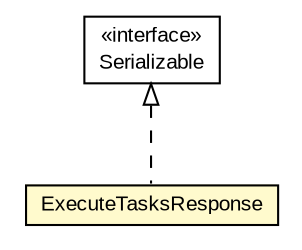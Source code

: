 #!/usr/local/bin/dot
#
# Class diagram 
# Generated by UMLGraph version R5_6-24-gf6e263 (http://www.umlgraph.org/)
#

digraph G {
	edge [fontname="arial",fontsize=10,labelfontname="arial",labelfontsize=10];
	node [fontname="arial",fontsize=10,shape=plaintext];
	nodesep=0.25;
	ranksep=0.5;
	// org.miloss.fgsms.services.interfaces.agentcallbackservice.ExecuteTasksResponse
	c96443 [label=<<table title="org.miloss.fgsms.services.interfaces.agentcallbackservice.ExecuteTasksResponse" border="0" cellborder="1" cellspacing="0" cellpadding="2" port="p" bgcolor="lemonChiffon" href="./ExecuteTasksResponse.html">
		<tr><td><table border="0" cellspacing="0" cellpadding="1">
<tr><td align="center" balign="center"> ExecuteTasksResponse </td></tr>
		</table></td></tr>
		</table>>, URL="./ExecuteTasksResponse.html", fontname="arial", fontcolor="black", fontsize=10.0];
	//org.miloss.fgsms.services.interfaces.agentcallbackservice.ExecuteTasksResponse implements java.io.Serializable
	c97081:p -> c96443:p [dir=back,arrowtail=empty,style=dashed];
	// java.io.Serializable
	c97081 [label=<<table title="java.io.Serializable" border="0" cellborder="1" cellspacing="0" cellpadding="2" port="p" href="http://java.sun.com/j2se/1.4.2/docs/api/java/io/Serializable.html">
		<tr><td><table border="0" cellspacing="0" cellpadding="1">
<tr><td align="center" balign="center"> &#171;interface&#187; </td></tr>
<tr><td align="center" balign="center"> Serializable </td></tr>
		</table></td></tr>
		</table>>, URL="http://java.sun.com/j2se/1.4.2/docs/api/java/io/Serializable.html", fontname="arial", fontcolor="black", fontsize=10.0];
}

